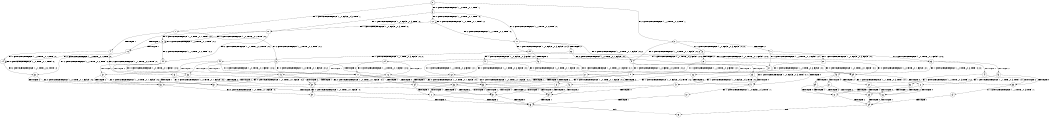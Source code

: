 digraph BCG {
size = "7, 10.5";
center = TRUE;
node [shape = circle];
0 [peripheries = 2];
0 -> 1 [label = "EX !1 !ATOMIC_EXCH_BRANCH (1, +0, FALSE, +0, 3, TRUE) !::"];
0 -> 2 [label = "EX !2 !ATOMIC_EXCH_BRANCH (1, +1, TRUE, +0, 2, TRUE) !::"];
0 -> 3 [label = "EX !0 !ATOMIC_EXCH_BRANCH (1, +0, TRUE, +0, 1, TRUE) !::"];
1 -> 4 [label = "TERMINATE !1"];
1 -> 5 [label = "EX !2 !ATOMIC_EXCH_BRANCH (1, +1, TRUE, +0, 2, TRUE) !:0:1:"];
1 -> 6 [label = "EX !0 !ATOMIC_EXCH_BRANCH (1, +0, TRUE, +0, 1, TRUE) !:0:1:"];
2 -> 7 [label = "TERMINATE !2"];
2 -> 8 [label = "EX !1 !ATOMIC_EXCH_BRANCH (1, +0, FALSE, +0, 3, FALSE) !:0:1:2:"];
2 -> 9 [label = "EX !0 !ATOMIC_EXCH_BRANCH (1, +0, TRUE, +0, 1, FALSE) !:0:1:2:"];
3 -> 10 [label = "EX !1 !ATOMIC_EXCH_BRANCH (1, +0, FALSE, +0, 3, TRUE) !:0:"];
3 -> 11 [label = "EX !2 !ATOMIC_EXCH_BRANCH (1, +1, TRUE, +0, 2, TRUE) !:0:"];
3 -> 12 [label = "EX !0 !ATOMIC_EXCH_BRANCH (1, +0, TRUE, +0, 1, TRUE) !:0:"];
4 -> 13 [label = "EX !2 !ATOMIC_EXCH_BRANCH (1, +1, TRUE, +0, 2, TRUE) !:0:"];
4 -> 14 [label = "EX !0 !ATOMIC_EXCH_BRANCH (1, +0, TRUE, +0, 1, TRUE) !:0:"];
5 -> 15 [label = "TERMINATE !1"];
5 -> 16 [label = "TERMINATE !2"];
5 -> 17 [label = "EX !0 !ATOMIC_EXCH_BRANCH (1, +0, TRUE, +0, 1, FALSE) !:0:1:2:"];
6 -> 18 [label = "TERMINATE !1"];
6 -> 19 [label = "EX !2 !ATOMIC_EXCH_BRANCH (1, +1, TRUE, +0, 2, TRUE) !:0:1:"];
6 -> 6 [label = "EX !0 !ATOMIC_EXCH_BRANCH (1, +0, TRUE, +0, 1, TRUE) !:0:1:"];
7 -> 20 [label = "EX !1 !ATOMIC_EXCH_BRANCH (1, +0, FALSE, +0, 3, FALSE) !:0:1:"];
7 -> 21 [label = "EX !0 !ATOMIC_EXCH_BRANCH (1, +0, TRUE, +0, 1, FALSE) !:0:1:"];
8 -> 22 [label = "TERMINATE !2"];
8 -> 23 [label = "EX !0 !ATOMIC_EXCH_BRANCH (1, +0, TRUE, +0, 1, FALSE) !:0:1:2:"];
8 -> 24 [label = "EX !1 !ATOMIC_EXCH_BRANCH (1, +1, TRUE, +0, 3, FALSE) !:0:1:2:"];
9 -> 25 [label = "TERMINATE !2"];
9 -> 26 [label = "TERMINATE !0"];
9 -> 27 [label = "EX !1 !ATOMIC_EXCH_BRANCH (1, +0, FALSE, +0, 3, TRUE) !:0:1:2:"];
10 -> 18 [label = "TERMINATE !1"];
10 -> 19 [label = "EX !2 !ATOMIC_EXCH_BRANCH (1, +1, TRUE, +0, 2, TRUE) !:0:1:"];
10 -> 6 [label = "EX !0 !ATOMIC_EXCH_BRANCH (1, +0, TRUE, +0, 1, TRUE) !:0:1:"];
11 -> 28 [label = "TERMINATE !2"];
11 -> 29 [label = "EX !1 !ATOMIC_EXCH_BRANCH (1, +0, FALSE, +0, 3, FALSE) !:0:1:2:"];
11 -> 9 [label = "EX !0 !ATOMIC_EXCH_BRANCH (1, +0, TRUE, +0, 1, FALSE) !:0:1:2:"];
12 -> 10 [label = "EX !1 !ATOMIC_EXCH_BRANCH (1, +0, FALSE, +0, 3, TRUE) !:0:"];
12 -> 11 [label = "EX !2 !ATOMIC_EXCH_BRANCH (1, +1, TRUE, +0, 2, TRUE) !:0:"];
12 -> 12 [label = "EX !0 !ATOMIC_EXCH_BRANCH (1, +0, TRUE, +0, 1, TRUE) !:0:"];
13 -> 30 [label = "TERMINATE !2"];
13 -> 31 [label = "EX !0 !ATOMIC_EXCH_BRANCH (1, +0, TRUE, +0, 1, FALSE) !:0:2:"];
14 -> 32 [label = "EX !2 !ATOMIC_EXCH_BRANCH (1, +1, TRUE, +0, 2, TRUE) !:0:"];
14 -> 14 [label = "EX !0 !ATOMIC_EXCH_BRANCH (1, +0, TRUE, +0, 1, TRUE) !:0:"];
15 -> 30 [label = "TERMINATE !2"];
15 -> 31 [label = "EX !0 !ATOMIC_EXCH_BRANCH (1, +0, TRUE, +0, 1, FALSE) !:0:2:"];
16 -> 30 [label = "TERMINATE !1"];
16 -> 33 [label = "EX !0 !ATOMIC_EXCH_BRANCH (1, +0, TRUE, +0, 1, FALSE) !:0:1:"];
17 -> 34 [label = "TERMINATE !1"];
17 -> 35 [label = "TERMINATE !2"];
17 -> 36 [label = "TERMINATE !0"];
18 -> 32 [label = "EX !2 !ATOMIC_EXCH_BRANCH (1, +1, TRUE, +0, 2, TRUE) !:0:"];
18 -> 14 [label = "EX !0 !ATOMIC_EXCH_BRANCH (1, +0, TRUE, +0, 1, TRUE) !:0:"];
19 -> 37 [label = "TERMINATE !1"];
19 -> 38 [label = "TERMINATE !2"];
19 -> 17 [label = "EX !0 !ATOMIC_EXCH_BRANCH (1, +0, TRUE, +0, 1, FALSE) !:0:1:2:"];
20 -> 39 [label = "EX !0 !ATOMIC_EXCH_BRANCH (1, +0, TRUE, +0, 1, FALSE) !:0:1:"];
20 -> 40 [label = "EX !1 !ATOMIC_EXCH_BRANCH (1, +1, TRUE, +0, 3, FALSE) !:0:1:"];
21 -> 41 [label = "TERMINATE !0"];
21 -> 42 [label = "EX !1 !ATOMIC_EXCH_BRANCH (1, +0, FALSE, +0, 3, TRUE) !:0:1:"];
22 -> 39 [label = "EX !0 !ATOMIC_EXCH_BRANCH (1, +0, TRUE, +0, 1, FALSE) !:0:1:"];
22 -> 40 [label = "EX !1 !ATOMIC_EXCH_BRANCH (1, +1, TRUE, +0, 3, FALSE) !:0:1:"];
23 -> 43 [label = "TERMINATE !2"];
23 -> 44 [label = "TERMINATE !0"];
23 -> 45 [label = "EX !1 !ATOMIC_EXCH_BRANCH (1, +1, TRUE, +0, 3, TRUE) !:0:1:2:"];
24 -> 15 [label = "TERMINATE !1"];
24 -> 16 [label = "TERMINATE !2"];
24 -> 17 [label = "EX !0 !ATOMIC_EXCH_BRANCH (1, +0, TRUE, +0, 1, FALSE) !:0:1:2:"];
25 -> 41 [label = "TERMINATE !0"];
25 -> 42 [label = "EX !1 !ATOMIC_EXCH_BRANCH (1, +0, FALSE, +0, 3, TRUE) !:0:1:"];
26 -> 41 [label = "TERMINATE !2"];
26 -> 46 [label = "EX !1 !ATOMIC_EXCH_BRANCH (1, +0, FALSE, +0, 3, TRUE) !:1:2:"];
27 -> 34 [label = "TERMINATE !1"];
27 -> 35 [label = "TERMINATE !2"];
27 -> 36 [label = "TERMINATE !0"];
28 -> 47 [label = "EX !1 !ATOMIC_EXCH_BRANCH (1, +0, FALSE, +0, 3, FALSE) !:0:1:"];
28 -> 21 [label = "EX !0 !ATOMIC_EXCH_BRANCH (1, +0, TRUE, +0, 1, FALSE) !:0:1:"];
29 -> 48 [label = "TERMINATE !2"];
29 -> 49 [label = "EX !1 !ATOMIC_EXCH_BRANCH (1, +1, TRUE, +0, 3, FALSE) !:0:1:2:"];
29 -> 23 [label = "EX !0 !ATOMIC_EXCH_BRANCH (1, +0, TRUE, +0, 1, FALSE) !:0:1:2:"];
30 -> 50 [label = "EX !0 !ATOMIC_EXCH_BRANCH (1, +0, TRUE, +0, 1, FALSE) !:0:"];
31 -> 51 [label = "TERMINATE !2"];
31 -> 52 [label = "TERMINATE !0"];
32 -> 53 [label = "TERMINATE !2"];
32 -> 31 [label = "EX !0 !ATOMIC_EXCH_BRANCH (1, +0, TRUE, +0, 1, FALSE) !:0:2:"];
33 -> 51 [label = "TERMINATE !1"];
33 -> 54 [label = "TERMINATE !0"];
34 -> 51 [label = "TERMINATE !2"];
34 -> 52 [label = "TERMINATE !0"];
35 -> 51 [label = "TERMINATE !1"];
35 -> 54 [label = "TERMINATE !0"];
36 -> 52 [label = "TERMINATE !1"];
36 -> 54 [label = "TERMINATE !2"];
37 -> 53 [label = "TERMINATE !2"];
37 -> 31 [label = "EX !0 !ATOMIC_EXCH_BRANCH (1, +0, TRUE, +0, 1, FALSE) !:0:2:"];
38 -> 53 [label = "TERMINATE !1"];
38 -> 33 [label = "EX !0 !ATOMIC_EXCH_BRANCH (1, +0, TRUE, +0, 1, FALSE) !:0:1:"];
39 -> 55 [label = "TERMINATE !0"];
39 -> 56 [label = "EX !1 !ATOMIC_EXCH_BRANCH (1, +1, TRUE, +0, 3, TRUE) !:0:1:"];
40 -> 30 [label = "TERMINATE !1"];
40 -> 33 [label = "EX !0 !ATOMIC_EXCH_BRANCH (1, +0, TRUE, +0, 1, FALSE) !:0:1:"];
41 -> 57 [label = "EX !1 !ATOMIC_EXCH_BRANCH (1, +0, FALSE, +0, 3, TRUE) !:1:"];
42 -> 51 [label = "TERMINATE !1"];
42 -> 54 [label = "TERMINATE !0"];
43 -> 55 [label = "TERMINATE !0"];
43 -> 56 [label = "EX !1 !ATOMIC_EXCH_BRANCH (1, +1, TRUE, +0, 3, TRUE) !:0:1:"];
44 -> 55 [label = "TERMINATE !2"];
44 -> 58 [label = "EX !1 !ATOMIC_EXCH_BRANCH (1, +1, TRUE, +0, 3, TRUE) !:1:2:"];
45 -> 59 [label = "TERMINATE !1"];
45 -> 60 [label = "TERMINATE !2"];
45 -> 61 [label = "TERMINATE !0"];
46 -> 52 [label = "TERMINATE !1"];
46 -> 54 [label = "TERMINATE !2"];
47 -> 62 [label = "EX !1 !ATOMIC_EXCH_BRANCH (1, +1, TRUE, +0, 3, FALSE) !:0:1:"];
47 -> 39 [label = "EX !0 !ATOMIC_EXCH_BRANCH (1, +0, TRUE, +0, 1, FALSE) !:0:1:"];
48 -> 62 [label = "EX !1 !ATOMIC_EXCH_BRANCH (1, +1, TRUE, +0, 3, FALSE) !:0:1:"];
48 -> 39 [label = "EX !0 !ATOMIC_EXCH_BRANCH (1, +0, TRUE, +0, 1, FALSE) !:0:1:"];
49 -> 37 [label = "TERMINATE !1"];
49 -> 38 [label = "TERMINATE !2"];
49 -> 17 [label = "EX !0 !ATOMIC_EXCH_BRANCH (1, +0, TRUE, +0, 1, FALSE) !:0:1:2:"];
50 -> 63 [label = "TERMINATE !0"];
51 -> 63 [label = "TERMINATE !0"];
52 -> 63 [label = "TERMINATE !2"];
53 -> 50 [label = "EX !0 !ATOMIC_EXCH_BRANCH (1, +0, TRUE, +0, 1, FALSE) !:0:"];
54 -> 63 [label = "TERMINATE !1"];
55 -> 64 [label = "EX !1 !ATOMIC_EXCH_BRANCH (1, +1, TRUE, +0, 3, TRUE) !:1:"];
56 -> 65 [label = "TERMINATE !1"];
56 -> 66 [label = "TERMINATE !0"];
57 -> 63 [label = "TERMINATE !1"];
58 -> 67 [label = "TERMINATE !1"];
58 -> 66 [label = "TERMINATE !2"];
59 -> 65 [label = "TERMINATE !2"];
59 -> 67 [label = "TERMINATE !0"];
60 -> 65 [label = "TERMINATE !1"];
60 -> 66 [label = "TERMINATE !0"];
61 -> 67 [label = "TERMINATE !1"];
61 -> 66 [label = "TERMINATE !2"];
62 -> 53 [label = "TERMINATE !1"];
62 -> 33 [label = "EX !0 !ATOMIC_EXCH_BRANCH (1, +0, TRUE, +0, 1, FALSE) !:0:1:"];
63 -> 68 [label = "exit"];
64 -> 69 [label = "TERMINATE !1"];
65 -> 69 [label = "TERMINATE !0"];
66 -> 69 [label = "TERMINATE !1"];
67 -> 69 [label = "TERMINATE !2"];
69 -> 68 [label = "exit"];
}
